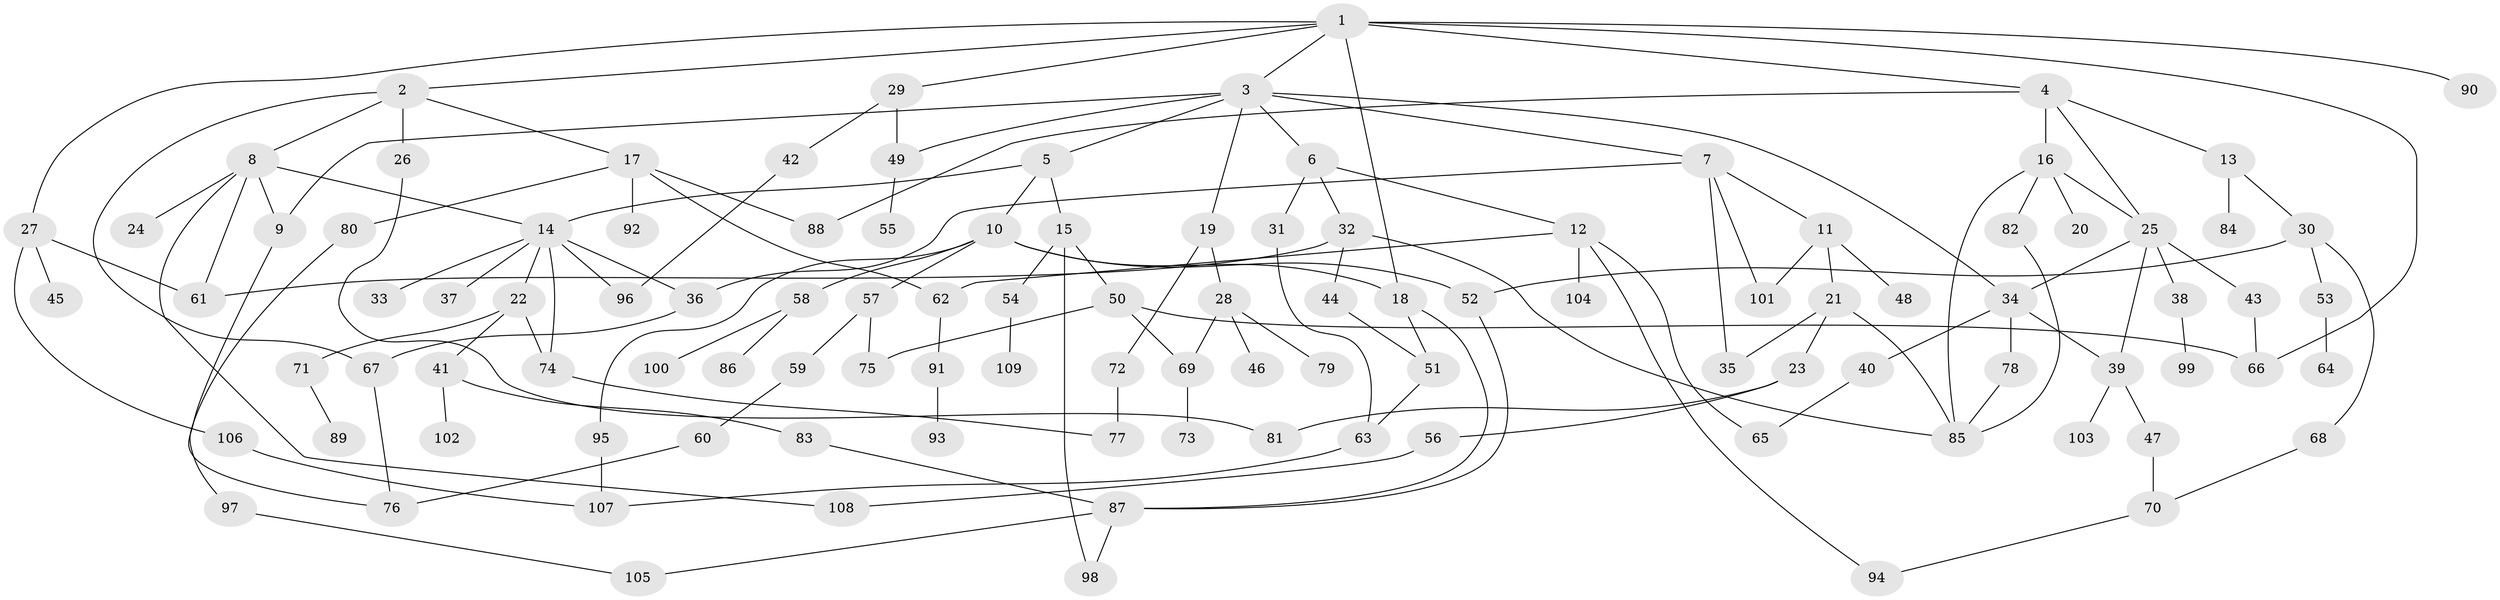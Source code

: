 // Generated by graph-tools (version 1.1) at 2025/01/03/09/25 03:01:11]
// undirected, 109 vertices, 150 edges
graph export_dot {
graph [start="1"]
  node [color=gray90,style=filled];
  1;
  2;
  3;
  4;
  5;
  6;
  7;
  8;
  9;
  10;
  11;
  12;
  13;
  14;
  15;
  16;
  17;
  18;
  19;
  20;
  21;
  22;
  23;
  24;
  25;
  26;
  27;
  28;
  29;
  30;
  31;
  32;
  33;
  34;
  35;
  36;
  37;
  38;
  39;
  40;
  41;
  42;
  43;
  44;
  45;
  46;
  47;
  48;
  49;
  50;
  51;
  52;
  53;
  54;
  55;
  56;
  57;
  58;
  59;
  60;
  61;
  62;
  63;
  64;
  65;
  66;
  67;
  68;
  69;
  70;
  71;
  72;
  73;
  74;
  75;
  76;
  77;
  78;
  79;
  80;
  81;
  82;
  83;
  84;
  85;
  86;
  87;
  88;
  89;
  90;
  91;
  92;
  93;
  94;
  95;
  96;
  97;
  98;
  99;
  100;
  101;
  102;
  103;
  104;
  105;
  106;
  107;
  108;
  109;
  1 -- 2;
  1 -- 3;
  1 -- 4;
  1 -- 27;
  1 -- 29;
  1 -- 66;
  1 -- 90;
  1 -- 18;
  2 -- 8;
  2 -- 17;
  2 -- 26;
  2 -- 67;
  3 -- 5;
  3 -- 6;
  3 -- 7;
  3 -- 19;
  3 -- 9;
  3 -- 34;
  3 -- 49;
  4 -- 13;
  4 -- 16;
  4 -- 88;
  4 -- 25;
  5 -- 10;
  5 -- 14;
  5 -- 15;
  6 -- 12;
  6 -- 31;
  6 -- 32;
  7 -- 11;
  7 -- 36;
  7 -- 101;
  7 -- 35;
  8 -- 9;
  8 -- 24;
  8 -- 61;
  8 -- 14;
  8 -- 108;
  9 -- 76;
  10 -- 18;
  10 -- 57;
  10 -- 58;
  10 -- 95;
  10 -- 52;
  11 -- 21;
  11 -- 48;
  11 -- 101;
  12 -- 62;
  12 -- 65;
  12 -- 94;
  12 -- 104;
  13 -- 30;
  13 -- 84;
  14 -- 22;
  14 -- 33;
  14 -- 37;
  14 -- 36;
  14 -- 96;
  14 -- 74;
  15 -- 50;
  15 -- 54;
  15 -- 98;
  16 -- 20;
  16 -- 25;
  16 -- 82;
  16 -- 85;
  17 -- 80;
  17 -- 92;
  17 -- 62;
  17 -- 88;
  18 -- 87;
  18 -- 51;
  19 -- 28;
  19 -- 72;
  21 -- 23;
  21 -- 35;
  21 -- 85;
  22 -- 41;
  22 -- 71;
  22 -- 74;
  23 -- 56;
  23 -- 81;
  25 -- 34;
  25 -- 38;
  25 -- 39;
  25 -- 43;
  26 -- 81;
  27 -- 45;
  27 -- 106;
  27 -- 61;
  28 -- 46;
  28 -- 69;
  28 -- 79;
  29 -- 42;
  29 -- 49;
  30 -- 52;
  30 -- 53;
  30 -- 68;
  31 -- 63;
  32 -- 44;
  32 -- 85;
  32 -- 61;
  34 -- 40;
  34 -- 78;
  34 -- 39;
  36 -- 67;
  38 -- 99;
  39 -- 47;
  39 -- 103;
  40 -- 65;
  41 -- 83;
  41 -- 102;
  42 -- 96;
  43 -- 66;
  44 -- 51;
  47 -- 70;
  49 -- 55;
  50 -- 69;
  50 -- 66;
  50 -- 75;
  51 -- 63;
  52 -- 87;
  53 -- 64;
  54 -- 109;
  56 -- 108;
  57 -- 59;
  57 -- 75;
  58 -- 86;
  58 -- 100;
  59 -- 60;
  60 -- 76;
  62 -- 91;
  63 -- 107;
  67 -- 76;
  68 -- 70;
  69 -- 73;
  70 -- 94;
  71 -- 89;
  72 -- 77;
  74 -- 77;
  78 -- 85;
  80 -- 97;
  82 -- 85;
  83 -- 87;
  87 -- 105;
  87 -- 98;
  91 -- 93;
  95 -- 107;
  97 -- 105;
  106 -- 107;
}
